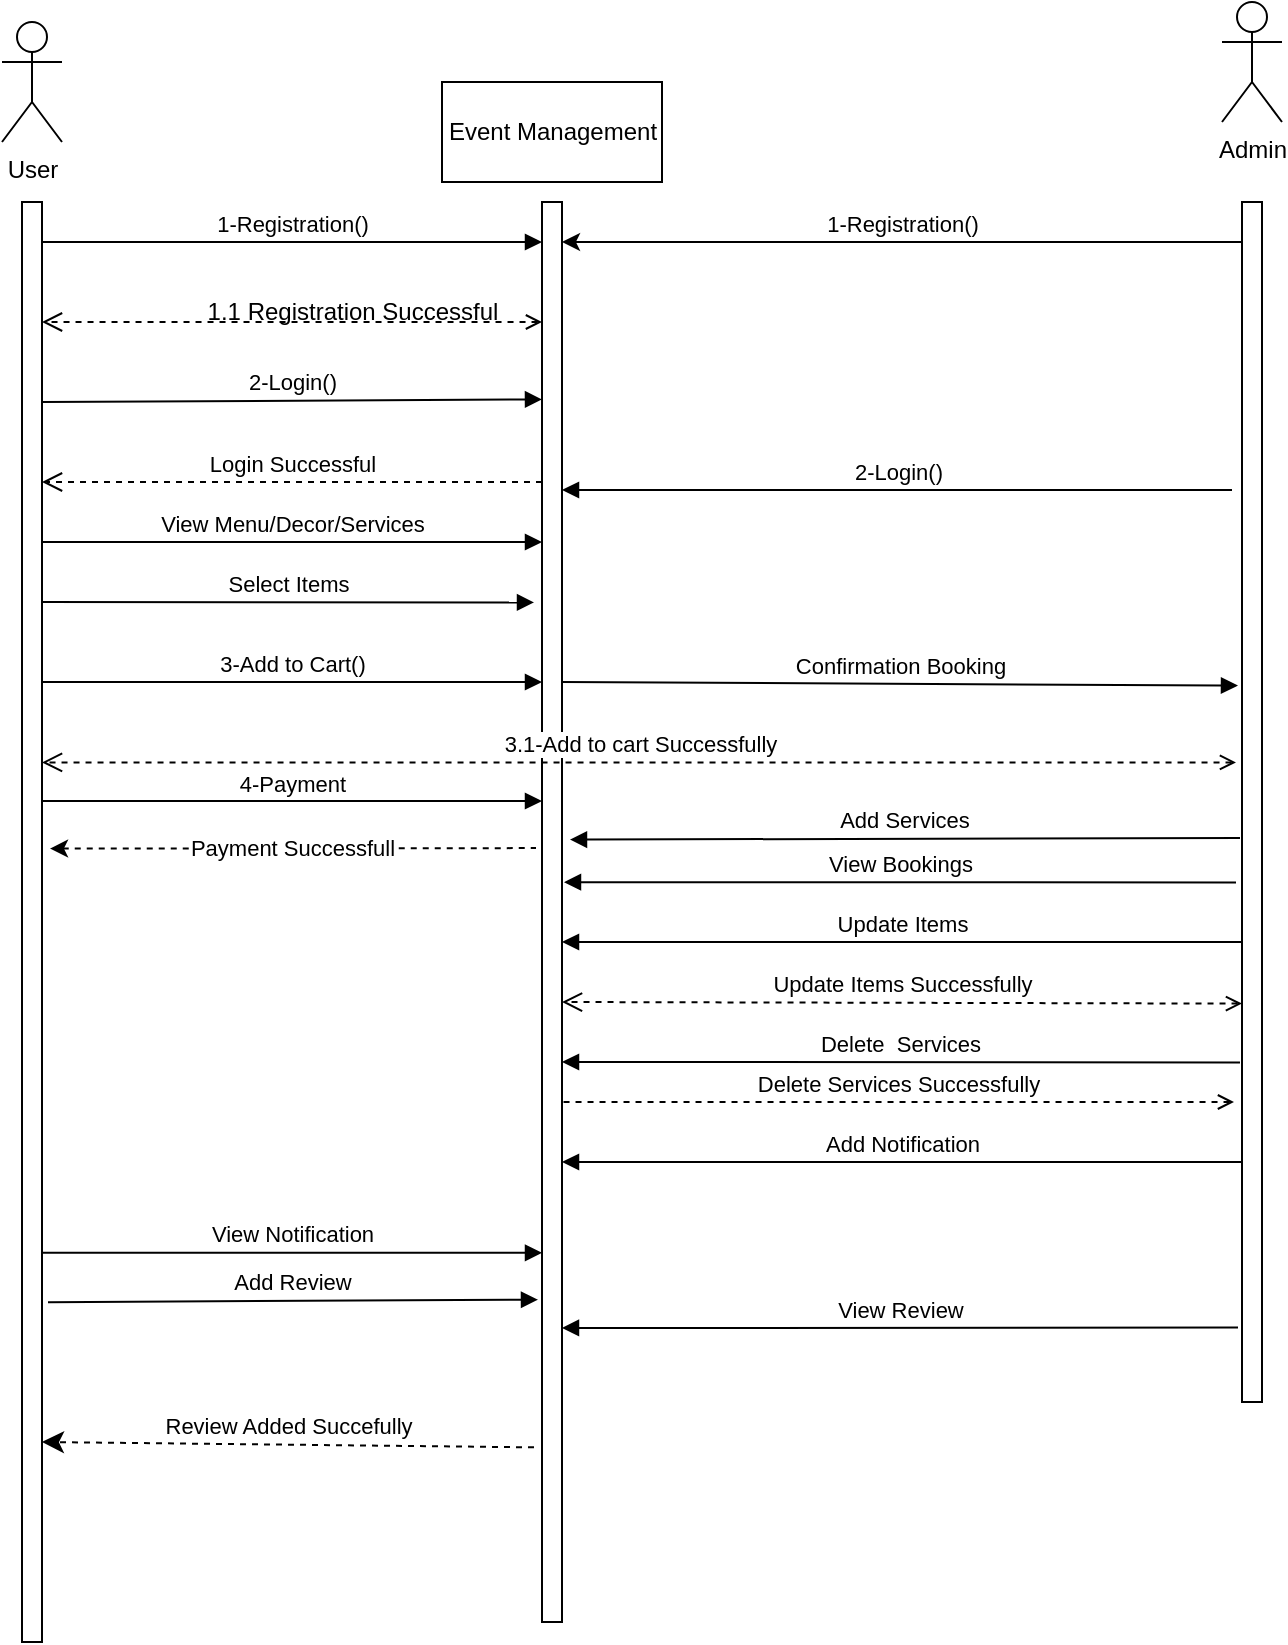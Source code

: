 <mxfile version="20.5.1" type="device"><diagram id="z88HpOyoWPcNM4XiVhDB" name="Page-1"><mxGraphModel dx="868" dy="393" grid="1" gridSize="10" guides="1" tooltips="1" connect="1" arrows="1" fold="1" page="1" pageScale="1" pageWidth="850" pageHeight="1100" math="0" shadow="0"><root><mxCell id="0"/><mxCell id="1" parent="0"/><mxCell id="RaG8q-tlbbBSnVdYIUAI-1" value="" style="points=[];perimeter=orthogonalPerimeter;rounded=0;shadow=0;strokeWidth=1;" vertex="1" parent="1"><mxGeometry x="660" y="130" width="10" height="600" as="geometry"/></mxCell><mxCell id="RaG8q-tlbbBSnVdYIUAI-2" value="User" style="shape=umlActor;verticalLabelPosition=bottom;verticalAlign=top;html=1;outlineConnect=0;" vertex="1" parent="1"><mxGeometry x="40" y="40" width="30" height="60" as="geometry"/></mxCell><mxCell id="RaG8q-tlbbBSnVdYIUAI-3" value="Admin" style="shape=umlActor;verticalLabelPosition=bottom;verticalAlign=top;html=1;outlineConnect=0;" vertex="1" parent="1"><mxGeometry x="650" y="30" width="30" height="60" as="geometry"/></mxCell><mxCell id="RaG8q-tlbbBSnVdYIUAI-4" value="" style="html=1;points=[];perimeter=orthogonalPerimeter;" vertex="1" parent="1"><mxGeometry x="50" y="130" width="10" height="720" as="geometry"/></mxCell><mxCell id="RaG8q-tlbbBSnVdYIUAI-5" value="Event Management" style="html=1;" vertex="1" parent="1"><mxGeometry x="260" y="70" width="110" height="50" as="geometry"/></mxCell><mxCell id="RaG8q-tlbbBSnVdYIUAI-6" value="" style="html=1;points=[];perimeter=orthogonalPerimeter;" vertex="1" parent="1"><mxGeometry x="310" y="130" width="10" height="710" as="geometry"/></mxCell><mxCell id="RaG8q-tlbbBSnVdYIUAI-7" value="1-Registration()" style="html=1;verticalAlign=bottom;endArrow=block;rounded=0;" edge="1" parent="1" target="RaG8q-tlbbBSnVdYIUAI-6"><mxGeometry width="80" relative="1" as="geometry"><mxPoint x="60" y="150" as="sourcePoint"/><mxPoint x="140" y="150" as="targetPoint"/></mxGeometry></mxCell><mxCell id="RaG8q-tlbbBSnVdYIUAI-8" value="1-Registration()" style="html=1;verticalAlign=bottom;endArrow=none;rounded=0;endFill=0;startArrow=classic;startFill=1;" edge="1" parent="1" target="RaG8q-tlbbBSnVdYIUAI-1"><mxGeometry width="80" relative="1" as="geometry"><mxPoint x="320" y="150" as="sourcePoint"/><mxPoint x="310" y="150" as="targetPoint"/></mxGeometry></mxCell><mxCell id="RaG8q-tlbbBSnVdYIUAI-9" value="" style="html=1;verticalAlign=bottom;endArrow=open;dashed=1;endSize=8;rounded=0;startArrow=open;startFill=0;" edge="1" parent="1" target="RaG8q-tlbbBSnVdYIUAI-4"><mxGeometry relative="1" as="geometry"><mxPoint x="310" y="190" as="sourcePoint"/><mxPoint x="60" y="190" as="targetPoint"/></mxGeometry></mxCell><mxCell id="RaG8q-tlbbBSnVdYIUAI-10" value="1.1 Registration Successful" style="text;html=1;align=center;verticalAlign=middle;resizable=0;points=[];autosize=1;strokeColor=none;fillColor=none;" vertex="1" parent="1"><mxGeometry x="130" y="170" width="170" height="30" as="geometry"/></mxCell><mxCell id="RaG8q-tlbbBSnVdYIUAI-11" value="2-Login()" style="html=1;verticalAlign=bottom;endArrow=block;rounded=0;entryX=0;entryY=0.139;entryDx=0;entryDy=0;entryPerimeter=0;" edge="1" parent="1" target="RaG8q-tlbbBSnVdYIUAI-6"><mxGeometry width="80" relative="1" as="geometry"><mxPoint x="60" y="230" as="sourcePoint"/><mxPoint x="220" y="230" as="targetPoint"/></mxGeometry></mxCell><mxCell id="RaG8q-tlbbBSnVdYIUAI-12" value="Login Successful" style="html=1;verticalAlign=bottom;endArrow=open;dashed=1;endSize=8;rounded=0;startArrow=none;startFill=0;" edge="1" parent="1" source="RaG8q-tlbbBSnVdYIUAI-6"><mxGeometry relative="1" as="geometry"><mxPoint x="140" y="270" as="sourcePoint"/><mxPoint x="60" y="270" as="targetPoint"/></mxGeometry></mxCell><mxCell id="RaG8q-tlbbBSnVdYIUAI-13" value="View Menu/Decor/Services" style="html=1;verticalAlign=bottom;endArrow=block;rounded=0;" edge="1" parent="1" target="RaG8q-tlbbBSnVdYIUAI-6"><mxGeometry width="80" relative="1" as="geometry"><mxPoint x="60" y="300" as="sourcePoint"/><mxPoint x="140" y="300" as="targetPoint"/></mxGeometry></mxCell><mxCell id="RaG8q-tlbbBSnVdYIUAI-14" value="Select Items" style="html=1;verticalAlign=bottom;endArrow=block;rounded=0;entryX=-0.4;entryY=0.282;entryDx=0;entryDy=0;entryPerimeter=0;" edge="1" parent="1" target="RaG8q-tlbbBSnVdYIUAI-6"><mxGeometry width="80" relative="1" as="geometry"><mxPoint x="60" y="330" as="sourcePoint"/><mxPoint x="220" y="330" as="targetPoint"/></mxGeometry></mxCell><mxCell id="RaG8q-tlbbBSnVdYIUAI-15" value="3-Add to Cart()" style="html=1;verticalAlign=bottom;endArrow=block;rounded=0;" edge="1" parent="1" target="RaG8q-tlbbBSnVdYIUAI-6"><mxGeometry width="80" relative="1" as="geometry"><mxPoint x="60" y="370" as="sourcePoint"/><mxPoint x="140" y="370" as="targetPoint"/></mxGeometry></mxCell><mxCell id="RaG8q-tlbbBSnVdYIUAI-16" value="Confirmation Booking" style="html=1;verticalAlign=bottom;endArrow=block;rounded=0;entryX=-0.2;entryY=0.403;entryDx=0;entryDy=0;entryPerimeter=0;" edge="1" parent="1" target="RaG8q-tlbbBSnVdYIUAI-1"><mxGeometry width="80" relative="1" as="geometry"><mxPoint x="320" y="370" as="sourcePoint"/><mxPoint x="510" y="370" as="targetPoint"/></mxGeometry></mxCell><mxCell id="RaG8q-tlbbBSnVdYIUAI-17" value="3.1-Add to cart Successfully" style="html=1;verticalAlign=bottom;endArrow=open;dashed=1;endSize=8;rounded=0;startArrow=open;startFill=0;exitX=-0.3;exitY=0.467;exitDx=0;exitDy=0;exitPerimeter=0;" edge="1" parent="1" target="RaG8q-tlbbBSnVdYIUAI-4" source="RaG8q-tlbbBSnVdYIUAI-1"><mxGeometry relative="1" as="geometry"><mxPoint x="420" y="410" as="sourcePoint"/><mxPoint x="340" y="410" as="targetPoint"/></mxGeometry></mxCell><mxCell id="RaG8q-tlbbBSnVdYIUAI-18" value="Add Services" style="html=1;verticalAlign=bottom;endArrow=none;rounded=0;startArrow=block;startFill=1;endFill=0;entryX=-0.1;entryY=0.53;entryDx=0;entryDy=0;entryPerimeter=0;exitX=1.4;exitY=0.449;exitDx=0;exitDy=0;exitPerimeter=0;" edge="1" parent="1" source="RaG8q-tlbbBSnVdYIUAI-6" target="RaG8q-tlbbBSnVdYIUAI-1"><mxGeometry width="80" relative="1" as="geometry"><mxPoint x="320" y="450" as="sourcePoint"/><mxPoint x="510" y="450" as="targetPoint"/></mxGeometry></mxCell><mxCell id="RaG8q-tlbbBSnVdYIUAI-19" value="Update Items" style="html=1;verticalAlign=bottom;endArrow=none;rounded=0;startArrow=block;startFill=1;endFill=0;" edge="1" parent="1" source="RaG8q-tlbbBSnVdYIUAI-6"><mxGeometry width="80" relative="1" as="geometry"><mxPoint x="240" y="460" as="sourcePoint"/><mxPoint x="660" y="500" as="targetPoint"/><Array as="points"><mxPoint x="330" y="500"/></Array></mxGeometry></mxCell><mxCell id="RaG8q-tlbbBSnVdYIUAI-20" value="View Bookings" style="html=1;verticalAlign=bottom;endArrow=none;rounded=0;startArrow=block;startFill=1;endFill=0;entryX=-0.3;entryY=0.567;entryDx=0;entryDy=0;entryPerimeter=0;exitX=1.1;exitY=0.479;exitDx=0;exitDy=0;exitPerimeter=0;" edge="1" parent="1" source="RaG8q-tlbbBSnVdYIUAI-6" target="RaG8q-tlbbBSnVdYIUAI-1"><mxGeometry width="80" relative="1" as="geometry"><mxPoint x="340" y="470" as="sourcePoint"/><mxPoint x="420" y="470" as="targetPoint"/></mxGeometry></mxCell><mxCell id="RaG8q-tlbbBSnVdYIUAI-21" value="Update Items Successfully" style="html=1;verticalAlign=bottom;endArrow=open;dashed=1;endSize=8;rounded=0;exitX=0;exitY=0.668;exitDx=0;exitDy=0;exitPerimeter=0;startArrow=open;startFill=0;" edge="1" parent="1" source="RaG8q-tlbbBSnVdYIUAI-1"><mxGeometry relative="1" as="geometry"><mxPoint x="310" y="530" as="sourcePoint"/><mxPoint x="320" y="530" as="targetPoint"/></mxGeometry></mxCell><mxCell id="RaG8q-tlbbBSnVdYIUAI-22" value="Delete&amp;nbsp; Services" style="html=1;verticalAlign=bottom;endArrow=none;rounded=0;entryX=-0.1;entryY=0.717;entryDx=0;entryDy=0;entryPerimeter=0;startArrow=block;startFill=1;endFill=0;" edge="1" parent="1" target="RaG8q-tlbbBSnVdYIUAI-1"><mxGeometry width="80" relative="1" as="geometry"><mxPoint x="320" y="560" as="sourcePoint"/><mxPoint x="506" y="560.04" as="targetPoint"/><Array as="points"><mxPoint x="420" y="560"/></Array></mxGeometry></mxCell><mxCell id="RaG8q-tlbbBSnVdYIUAI-23" value="Delete Services Successfully" style="html=1;verticalAlign=bottom;endArrow=none;dashed=1;endSize=8;rounded=0;exitX=-0.4;exitY=0.75;exitDx=0;exitDy=0;exitPerimeter=0;startArrow=open;startFill=0;endFill=0;" edge="1" parent="1" source="RaG8q-tlbbBSnVdYIUAI-1"><mxGeometry relative="1" as="geometry"><mxPoint x="511" y="580" as="sourcePoint"/><mxPoint x="320" y="580.04" as="targetPoint"/></mxGeometry></mxCell><mxCell id="RaG8q-tlbbBSnVdYIUAI-24" value="Add Notification" style="html=1;verticalAlign=bottom;endArrow=none;rounded=0;startArrow=block;startFill=1;endFill=0;" edge="1" parent="1" target="RaG8q-tlbbBSnVdYIUAI-1"><mxGeometry width="80" relative="1" as="geometry"><mxPoint x="320" y="610" as="sourcePoint"/><mxPoint x="310" y="610" as="targetPoint"/><mxPoint as="offset"/></mxGeometry></mxCell><mxCell id="RaG8q-tlbbBSnVdYIUAI-25" value="View Notification" style="html=1;verticalAlign=bottom;endArrow=block;rounded=0;entryX=0;entryY=0.74;entryDx=0;entryDy=0;entryPerimeter=0;" edge="1" parent="1" source="RaG8q-tlbbBSnVdYIUAI-4" target="RaG8q-tlbbBSnVdYIUAI-6"><mxGeometry width="80" relative="1" as="geometry"><mxPoint x="70" y="650" as="sourcePoint"/><mxPoint x="220" y="650" as="targetPoint"/></mxGeometry></mxCell><mxCell id="RaG8q-tlbbBSnVdYIUAI-26" value="View Review" style="html=1;verticalAlign=bottom;endArrow=block;rounded=0;exitX=-0.2;exitY=0.938;exitDx=0;exitDy=0;exitPerimeter=0;" edge="1" parent="1" source="RaG8q-tlbbBSnVdYIUAI-1"><mxGeometry width="80" relative="1" as="geometry"><mxPoint x="60" y="690" as="sourcePoint"/><mxPoint x="320" y="693" as="targetPoint"/></mxGeometry></mxCell><mxCell id="RaG8q-tlbbBSnVdYIUAI-27" value="Add Review" style="html=1;verticalAlign=bottom;endArrow=block;rounded=0;entryX=-0.2;entryY=0.773;entryDx=0;entryDy=0;entryPerimeter=0;exitX=1.3;exitY=0.764;exitDx=0;exitDy=0;exitPerimeter=0;" edge="1" parent="1" source="RaG8q-tlbbBSnVdYIUAI-4" target="RaG8q-tlbbBSnVdYIUAI-6"><mxGeometry width="80" relative="1" as="geometry"><mxPoint x="60" y="720" as="sourcePoint"/><mxPoint x="220" y="720" as="targetPoint"/></mxGeometry></mxCell><mxCell id="RaG8q-tlbbBSnVdYIUAI-28" value="Review Added Succefully" style="html=1;verticalAlign=bottom;endArrow=classic;dashed=1;endSize=8;rounded=0;exitX=-0.4;exitY=0.877;exitDx=0;exitDy=0;exitPerimeter=0;startArrow=none;startFill=0;endFill=1;" edge="1" parent="1" source="RaG8q-tlbbBSnVdYIUAI-6"><mxGeometry relative="1" as="geometry"><mxPoint x="140" y="750" as="sourcePoint"/><mxPoint x="60" y="750" as="targetPoint"/></mxGeometry></mxCell><mxCell id="RaG8q-tlbbBSnVdYIUAI-29" value="2-Login()" style="html=1;verticalAlign=bottom;endArrow=block;rounded=0;exitX=-0.5;exitY=0.24;exitDx=0;exitDy=0;exitPerimeter=0;" edge="1" parent="1" source="RaG8q-tlbbBSnVdYIUAI-1"><mxGeometry width="80" relative="1" as="geometry"><mxPoint x="270" y="240" as="sourcePoint"/><mxPoint x="320" y="274" as="targetPoint"/></mxGeometry></mxCell><mxCell id="RaG8q-tlbbBSnVdYIUAI-30" value="4-Payment" style="html=1;verticalAlign=bottom;endArrow=block;rounded=0;" edge="1" parent="1"><mxGeometry width="80" relative="1" as="geometry"><mxPoint x="60" y="429.5" as="sourcePoint"/><mxPoint x="310" y="429.5" as="targetPoint"/></mxGeometry></mxCell><mxCell id="RaG8q-tlbbBSnVdYIUAI-32" value="Payment Successfull" style="endArrow=none;dashed=1;html=1;rounded=0;entryX=-0.3;entryY=0.455;entryDx=0;entryDy=0;entryPerimeter=0;exitX=1.4;exitY=0.449;exitDx=0;exitDy=0;exitPerimeter=0;endFill=0;startArrow=classic;startFill=1;" edge="1" parent="1" source="RaG8q-tlbbBSnVdYIUAI-4" target="RaG8q-tlbbBSnVdYIUAI-6"><mxGeometry width="50" height="50" relative="1" as="geometry"><mxPoint x="100" y="520" as="sourcePoint"/><mxPoint x="150" y="470" as="targetPoint"/></mxGeometry></mxCell></root></mxGraphModel></diagram></mxfile>